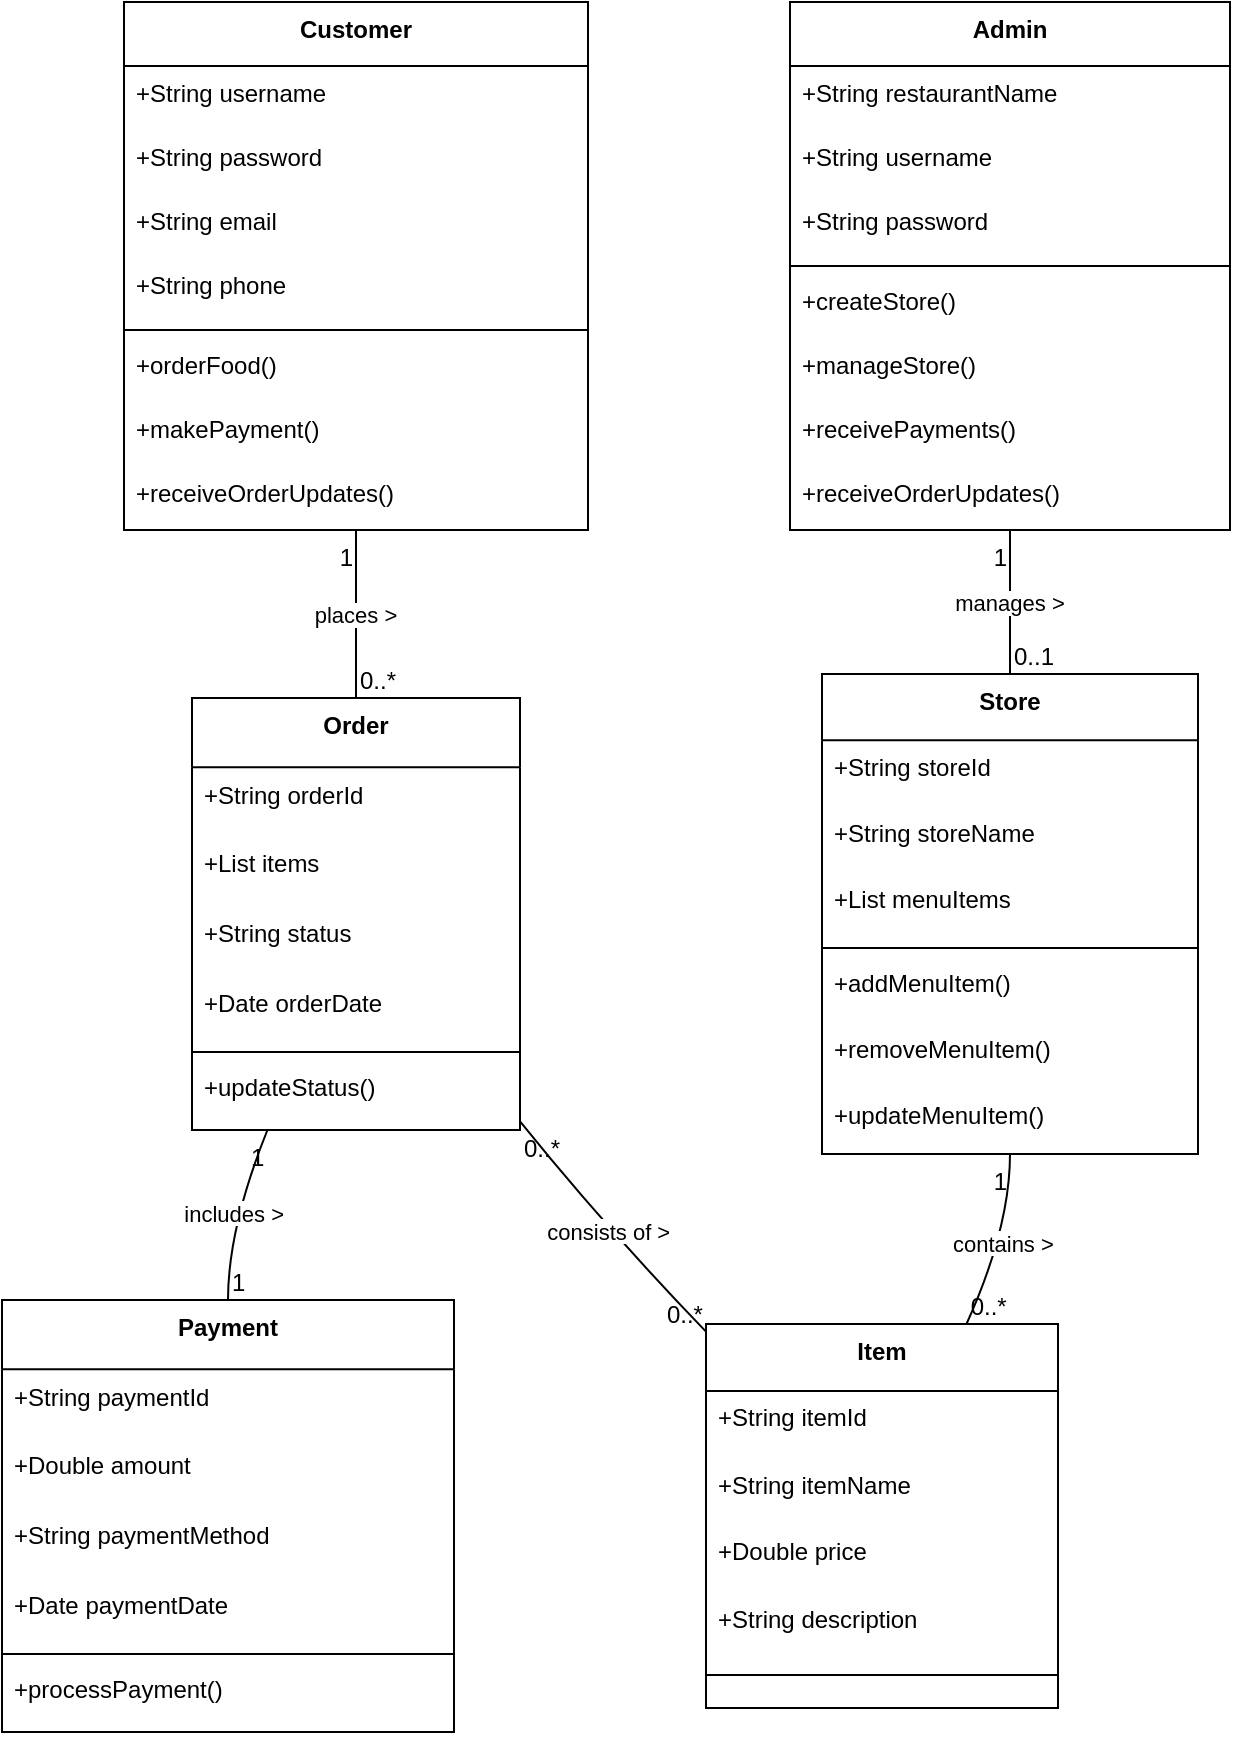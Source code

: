 <mxfile version="26.2.14">
  <diagram name="Page-1" id="WFeWQNXQ8AX0rbyTEfw6">
    <mxGraphModel>
      <root>
        <mxCell id="0" />
        <mxCell id="1" parent="0" />
        <mxCell id="2" value="Customer" style="swimlane;fontStyle=1;align=center;verticalAlign=top;childLayout=stackLayout;horizontal=1;startSize=32;horizontalStack=0;resizeParent=1;resizeParentMax=0;resizeLast=0;collapsible=0;marginBottom=0;" vertex="1" parent="1">
          <mxGeometry x="69" y="8" width="232" height="264" as="geometry" />
        </mxCell>
        <mxCell id="3" value="+String username" style="text;strokeColor=none;fillColor=none;align=left;verticalAlign=top;spacingLeft=4;spacingRight=4;overflow=hidden;rotatable=0;points=[[0,0.5],[1,0.5]];portConstraint=eastwest;" vertex="1" parent="2">
          <mxGeometry y="32" width="232" height="32" as="geometry" />
        </mxCell>
        <mxCell id="4" value="+String password" style="text;strokeColor=none;fillColor=none;align=left;verticalAlign=top;spacingLeft=4;spacingRight=4;overflow=hidden;rotatable=0;points=[[0,0.5],[1,0.5]];portConstraint=eastwest;" vertex="1" parent="2">
          <mxGeometry y="64" width="232" height="32" as="geometry" />
        </mxCell>
        <mxCell id="5" value="+String email" style="text;strokeColor=none;fillColor=none;align=left;verticalAlign=top;spacingLeft=4;spacingRight=4;overflow=hidden;rotatable=0;points=[[0,0.5],[1,0.5]];portConstraint=eastwest;" vertex="1" parent="2">
          <mxGeometry y="96" width="232" height="32" as="geometry" />
        </mxCell>
        <mxCell id="6" value="+String phone" style="text;strokeColor=none;fillColor=none;align=left;verticalAlign=top;spacingLeft=4;spacingRight=4;overflow=hidden;rotatable=0;points=[[0,0.5],[1,0.5]];portConstraint=eastwest;" vertex="1" parent="2">
          <mxGeometry y="128" width="232" height="32" as="geometry" />
        </mxCell>
        <mxCell id="7" style="line;strokeWidth=1;fillColor=none;align=left;verticalAlign=middle;spacingTop=-1;spacingLeft=3;spacingRight=3;rotatable=0;labelPosition=right;points=[];portConstraint=eastwest;strokeColor=inherit;" vertex="1" parent="2">
          <mxGeometry y="160" width="232" height="8" as="geometry" />
        </mxCell>
        <mxCell id="8" value="+orderFood()" style="text;strokeColor=none;fillColor=none;align=left;verticalAlign=top;spacingLeft=4;spacingRight=4;overflow=hidden;rotatable=0;points=[[0,0.5],[1,0.5]];portConstraint=eastwest;" vertex="1" parent="2">
          <mxGeometry y="168" width="232" height="32" as="geometry" />
        </mxCell>
        <mxCell id="9" value="+makePayment()" style="text;strokeColor=none;fillColor=none;align=left;verticalAlign=top;spacingLeft=4;spacingRight=4;overflow=hidden;rotatable=0;points=[[0,0.5],[1,0.5]];portConstraint=eastwest;" vertex="1" parent="2">
          <mxGeometry y="200" width="232" height="32" as="geometry" />
        </mxCell>
        <mxCell id="10" value="+receiveOrderUpdates()" style="text;strokeColor=none;fillColor=none;align=left;verticalAlign=top;spacingLeft=4;spacingRight=4;overflow=hidden;rotatable=0;points=[[0,0.5],[1,0.5]];portConstraint=eastwest;" vertex="1" parent="2">
          <mxGeometry y="232" width="232" height="32" as="geometry" />
        </mxCell>
        <mxCell id="11" value="Admin" style="swimlane;fontStyle=1;align=center;verticalAlign=top;childLayout=stackLayout;horizontal=1;startSize=32;horizontalStack=0;resizeParent=1;resizeParentMax=0;resizeLast=0;collapsible=0;marginBottom=0;" vertex="1" parent="1">
          <mxGeometry x="402" y="8" width="220" height="264" as="geometry" />
        </mxCell>
        <mxCell id="12" value="+String restaurantName" style="text;strokeColor=none;fillColor=none;align=left;verticalAlign=top;spacingLeft=4;spacingRight=4;overflow=hidden;rotatable=0;points=[[0,0.5],[1,0.5]];portConstraint=eastwest;" vertex="1" parent="11">
          <mxGeometry y="32" width="220" height="32" as="geometry" />
        </mxCell>
        <mxCell id="13" value="+String username" style="text;strokeColor=none;fillColor=none;align=left;verticalAlign=top;spacingLeft=4;spacingRight=4;overflow=hidden;rotatable=0;points=[[0,0.5],[1,0.5]];portConstraint=eastwest;" vertex="1" parent="11">
          <mxGeometry y="64" width="220" height="32" as="geometry" />
        </mxCell>
        <mxCell id="14" value="+String password" style="text;strokeColor=none;fillColor=none;align=left;verticalAlign=top;spacingLeft=4;spacingRight=4;overflow=hidden;rotatable=0;points=[[0,0.5],[1,0.5]];portConstraint=eastwest;" vertex="1" parent="11">
          <mxGeometry y="96" width="220" height="32" as="geometry" />
        </mxCell>
        <mxCell id="15" style="line;strokeWidth=1;fillColor=none;align=left;verticalAlign=middle;spacingTop=-1;spacingLeft=3;spacingRight=3;rotatable=0;labelPosition=right;points=[];portConstraint=eastwest;strokeColor=inherit;" vertex="1" parent="11">
          <mxGeometry y="128" width="220" height="8" as="geometry" />
        </mxCell>
        <mxCell id="16" value="+createStore()" style="text;strokeColor=none;fillColor=none;align=left;verticalAlign=top;spacingLeft=4;spacingRight=4;overflow=hidden;rotatable=0;points=[[0,0.5],[1,0.5]];portConstraint=eastwest;" vertex="1" parent="11">
          <mxGeometry y="136" width="220" height="32" as="geometry" />
        </mxCell>
        <mxCell id="17" value="+manageStore()" style="text;strokeColor=none;fillColor=none;align=left;verticalAlign=top;spacingLeft=4;spacingRight=4;overflow=hidden;rotatable=0;points=[[0,0.5],[1,0.5]];portConstraint=eastwest;" vertex="1" parent="11">
          <mxGeometry y="168" width="220" height="32" as="geometry" />
        </mxCell>
        <mxCell id="18" value="+receivePayments()" style="text;strokeColor=none;fillColor=none;align=left;verticalAlign=top;spacingLeft=4;spacingRight=4;overflow=hidden;rotatable=0;points=[[0,0.5],[1,0.5]];portConstraint=eastwest;" vertex="1" parent="11">
          <mxGeometry y="200" width="220" height="32" as="geometry" />
        </mxCell>
        <mxCell id="19" value="+receiveOrderUpdates()" style="text;strokeColor=none;fillColor=none;align=left;verticalAlign=top;spacingLeft=4;spacingRight=4;overflow=hidden;rotatable=0;points=[[0,0.5],[1,0.5]];portConstraint=eastwest;" vertex="1" parent="11">
          <mxGeometry y="232" width="220" height="32" as="geometry" />
        </mxCell>
        <mxCell id="20" value="Order" style="swimlane;fontStyle=1;align=center;verticalAlign=top;childLayout=stackLayout;horizontal=1;startSize=34.667;horizontalStack=0;resizeParent=1;resizeParentMax=0;resizeLast=0;collapsible=0;marginBottom=0;" vertex="1" parent="1">
          <mxGeometry x="103" y="356" width="164" height="216" as="geometry" />
        </mxCell>
        <mxCell id="21" value="+String orderId" style="text;strokeColor=none;fillColor=none;align=left;verticalAlign=top;spacingLeft=4;spacingRight=4;overflow=hidden;rotatable=0;points=[[0,0.5],[1,0.5]];portConstraint=eastwest;" vertex="1" parent="20">
          <mxGeometry y="35" width="164" height="35" as="geometry" />
        </mxCell>
        <mxCell id="22" value="+List items" style="text;strokeColor=none;fillColor=none;align=left;verticalAlign=top;spacingLeft=4;spacingRight=4;overflow=hidden;rotatable=0;points=[[0,0.5],[1,0.5]];portConstraint=eastwest;" vertex="1" parent="20">
          <mxGeometry y="69" width="164" height="35" as="geometry" />
        </mxCell>
        <mxCell id="23" value="+String status" style="text;strokeColor=none;fillColor=none;align=left;verticalAlign=top;spacingLeft=4;spacingRight=4;overflow=hidden;rotatable=0;points=[[0,0.5],[1,0.5]];portConstraint=eastwest;" vertex="1" parent="20">
          <mxGeometry y="104" width="164" height="35" as="geometry" />
        </mxCell>
        <mxCell id="24" value="+Date orderDate" style="text;strokeColor=none;fillColor=none;align=left;verticalAlign=top;spacingLeft=4;spacingRight=4;overflow=hidden;rotatable=0;points=[[0,0.5],[1,0.5]];portConstraint=eastwest;" vertex="1" parent="20">
          <mxGeometry y="139" width="164" height="35" as="geometry" />
        </mxCell>
        <mxCell id="25" style="line;strokeWidth=1;fillColor=none;align=left;verticalAlign=middle;spacingTop=-1;spacingLeft=3;spacingRight=3;rotatable=0;labelPosition=right;points=[];portConstraint=eastwest;strokeColor=inherit;" vertex="1" parent="20">
          <mxGeometry y="173" width="164" height="8" as="geometry" />
        </mxCell>
        <mxCell id="26" value="+updateStatus()" style="text;strokeColor=none;fillColor=none;align=left;verticalAlign=top;spacingLeft=4;spacingRight=4;overflow=hidden;rotatable=0;points=[[0,0.5],[1,0.5]];portConstraint=eastwest;" vertex="1" parent="20">
          <mxGeometry y="181" width="164" height="35" as="geometry" />
        </mxCell>
        <mxCell id="27" value="Store" style="swimlane;fontStyle=1;align=center;verticalAlign=top;childLayout=stackLayout;horizontal=1;startSize=33.143;horizontalStack=0;resizeParent=1;resizeParentMax=0;resizeLast=0;collapsible=0;marginBottom=0;" vertex="1" parent="1">
          <mxGeometry x="418" y="344" width="188" height="240" as="geometry" />
        </mxCell>
        <mxCell id="28" value="+String storeId" style="text;strokeColor=none;fillColor=none;align=left;verticalAlign=top;spacingLeft=4;spacingRight=4;overflow=hidden;rotatable=0;points=[[0,0.5],[1,0.5]];portConstraint=eastwest;" vertex="1" parent="27">
          <mxGeometry y="33" width="188" height="33" as="geometry" />
        </mxCell>
        <mxCell id="29" value="+String storeName" style="text;strokeColor=none;fillColor=none;align=left;verticalAlign=top;spacingLeft=4;spacingRight=4;overflow=hidden;rotatable=0;points=[[0,0.5],[1,0.5]];portConstraint=eastwest;" vertex="1" parent="27">
          <mxGeometry y="66" width="188" height="33" as="geometry" />
        </mxCell>
        <mxCell id="30" value="+List menuItems" style="text;strokeColor=none;fillColor=none;align=left;verticalAlign=top;spacingLeft=4;spacingRight=4;overflow=hidden;rotatable=0;points=[[0,0.5],[1,0.5]];portConstraint=eastwest;" vertex="1" parent="27">
          <mxGeometry y="99" width="188" height="33" as="geometry" />
        </mxCell>
        <mxCell id="31" style="line;strokeWidth=1;fillColor=none;align=left;verticalAlign=middle;spacingTop=-1;spacingLeft=3;spacingRight=3;rotatable=0;labelPosition=right;points=[];portConstraint=eastwest;strokeColor=inherit;" vertex="1" parent="27">
          <mxGeometry y="133" width="188" height="8" as="geometry" />
        </mxCell>
        <mxCell id="32" value="+addMenuItem()" style="text;strokeColor=none;fillColor=none;align=left;verticalAlign=top;spacingLeft=4;spacingRight=4;overflow=hidden;rotatable=0;points=[[0,0.5],[1,0.5]];portConstraint=eastwest;" vertex="1" parent="27">
          <mxGeometry y="141" width="188" height="33" as="geometry" />
        </mxCell>
        <mxCell id="33" value="+removeMenuItem()" style="text;strokeColor=none;fillColor=none;align=left;verticalAlign=top;spacingLeft=4;spacingRight=4;overflow=hidden;rotatable=0;points=[[0,0.5],[1,0.5]];portConstraint=eastwest;" vertex="1" parent="27">
          <mxGeometry y="174" width="188" height="33" as="geometry" />
        </mxCell>
        <mxCell id="34" value="+updateMenuItem()" style="text;strokeColor=none;fillColor=none;align=left;verticalAlign=top;spacingLeft=4;spacingRight=4;overflow=hidden;rotatable=0;points=[[0,0.5],[1,0.5]];portConstraint=eastwest;" vertex="1" parent="27">
          <mxGeometry y="207" width="188" height="33" as="geometry" />
        </mxCell>
        <mxCell id="35" value="Payment" style="swimlane;fontStyle=1;align=center;verticalAlign=top;childLayout=stackLayout;horizontal=1;startSize=34.667;horizontalStack=0;resizeParent=1;resizeParentMax=0;resizeLast=0;collapsible=0;marginBottom=0;" vertex="1" parent="1">
          <mxGeometry x="8" y="657" width="226" height="216" as="geometry" />
        </mxCell>
        <mxCell id="36" value="+String paymentId" style="text;strokeColor=none;fillColor=none;align=left;verticalAlign=top;spacingLeft=4;spacingRight=4;overflow=hidden;rotatable=0;points=[[0,0.5],[1,0.5]];portConstraint=eastwest;" vertex="1" parent="35">
          <mxGeometry y="35" width="226" height="35" as="geometry" />
        </mxCell>
        <mxCell id="37" value="+Double amount" style="text;strokeColor=none;fillColor=none;align=left;verticalAlign=top;spacingLeft=4;spacingRight=4;overflow=hidden;rotatable=0;points=[[0,0.5],[1,0.5]];portConstraint=eastwest;" vertex="1" parent="35">
          <mxGeometry y="69" width="226" height="35" as="geometry" />
        </mxCell>
        <mxCell id="38" value="+String paymentMethod" style="text;strokeColor=none;fillColor=none;align=left;verticalAlign=top;spacingLeft=4;spacingRight=4;overflow=hidden;rotatable=0;points=[[0,0.5],[1,0.5]];portConstraint=eastwest;" vertex="1" parent="35">
          <mxGeometry y="104" width="226" height="35" as="geometry" />
        </mxCell>
        <mxCell id="39" value="+Date paymentDate" style="text;strokeColor=none;fillColor=none;align=left;verticalAlign=top;spacingLeft=4;spacingRight=4;overflow=hidden;rotatable=0;points=[[0,0.5],[1,0.5]];portConstraint=eastwest;" vertex="1" parent="35">
          <mxGeometry y="139" width="226" height="35" as="geometry" />
        </mxCell>
        <mxCell id="40" style="line;strokeWidth=1;fillColor=none;align=left;verticalAlign=middle;spacingTop=-1;spacingLeft=3;spacingRight=3;rotatable=0;labelPosition=right;points=[];portConstraint=eastwest;strokeColor=inherit;" vertex="1" parent="35">
          <mxGeometry y="173" width="226" height="8" as="geometry" />
        </mxCell>
        <mxCell id="41" value="+processPayment()" style="text;strokeColor=none;fillColor=none;align=left;verticalAlign=top;spacingLeft=4;spacingRight=4;overflow=hidden;rotatable=0;points=[[0,0.5],[1,0.5]];portConstraint=eastwest;" vertex="1" parent="35">
          <mxGeometry y="181" width="226" height="35" as="geometry" />
        </mxCell>
        <mxCell id="42" value="Item" style="swimlane;fontStyle=1;align=center;verticalAlign=top;childLayout=stackLayout;horizontal=1;startSize=33.455;horizontalStack=0;resizeParent=1;resizeParentMax=0;resizeLast=0;collapsible=0;marginBottom=0;" vertex="1" parent="1">
          <mxGeometry x="360" y="669" width="176" height="192" as="geometry" />
        </mxCell>
        <mxCell id="43" value="+String itemId" style="text;strokeColor=none;fillColor=none;align=left;verticalAlign=top;spacingLeft=4;spacingRight=4;overflow=hidden;rotatable=0;points=[[0,0.5],[1,0.5]];portConstraint=eastwest;" vertex="1" parent="42">
          <mxGeometry y="33" width="176" height="33" as="geometry" />
        </mxCell>
        <mxCell id="44" value="+String itemName" style="text;strokeColor=none;fillColor=none;align=left;verticalAlign=top;spacingLeft=4;spacingRight=4;overflow=hidden;rotatable=0;points=[[0,0.5],[1,0.5]];portConstraint=eastwest;" vertex="1" parent="42">
          <mxGeometry y="67" width="176" height="33" as="geometry" />
        </mxCell>
        <mxCell id="45" value="+Double price" style="text;strokeColor=none;fillColor=none;align=left;verticalAlign=top;spacingLeft=4;spacingRight=4;overflow=hidden;rotatable=0;points=[[0,0.5],[1,0.5]];portConstraint=eastwest;" vertex="1" parent="42">
          <mxGeometry y="100" width="176" height="33" as="geometry" />
        </mxCell>
        <mxCell id="46" value="+String description" style="text;strokeColor=none;fillColor=none;align=left;verticalAlign=top;spacingLeft=4;spacingRight=4;overflow=hidden;rotatable=0;points=[[0,0.5],[1,0.5]];portConstraint=eastwest;" vertex="1" parent="42">
          <mxGeometry y="134" width="176" height="33" as="geometry" />
        </mxCell>
        <mxCell id="47" style="line;strokeWidth=1;fillColor=none;align=left;verticalAlign=middle;spacingTop=-1;spacingLeft=3;spacingRight=3;rotatable=0;labelPosition=right;points=[];portConstraint=eastwest;strokeColor=inherit;" vertex="1" parent="42">
          <mxGeometry y="167" width="176" height="17" as="geometry" />
        </mxCell>
        <mxCell id="48" value="places &gt;" style="curved=1;startArrow=none;endArrow=none;exitX=0.5;exitY=1;entryX=0.5;entryY=0;" edge="1" parent="1" source="2" target="20">
          <mxGeometry relative="1" as="geometry">
            <Array as="points" />
          </mxGeometry>
        </mxCell>
        <mxCell id="49" value="1" style="edgeLabel;resizable=0;labelBackgroundColor=none;fontSize=12;align=right;verticalAlign=top;" vertex="1" parent="48">
          <mxGeometry x="-1" relative="1" as="geometry" />
        </mxCell>
        <mxCell id="50" value="0..*" style="edgeLabel;resizable=0;labelBackgroundColor=none;fontSize=12;align=left;verticalAlign=bottom;" vertex="1" parent="48">
          <mxGeometry x="1" relative="1" as="geometry" />
        </mxCell>
        <mxCell id="51" value="manages &gt;" style="curved=1;startArrow=none;endArrow=none;exitX=0.5;exitY=1;entryX=0.5;entryY=0;" edge="1" parent="1" source="11" target="27">
          <mxGeometry relative="1" as="geometry">
            <Array as="points" />
          </mxGeometry>
        </mxCell>
        <mxCell id="52" value="1" style="edgeLabel;resizable=0;labelBackgroundColor=none;fontSize=12;align=right;verticalAlign=top;" vertex="1" parent="51">
          <mxGeometry x="-1" relative="1" as="geometry" />
        </mxCell>
        <mxCell id="53" value="0..1" style="edgeLabel;resizable=0;labelBackgroundColor=none;fontSize=12;align=left;verticalAlign=bottom;" vertex="1" parent="51">
          <mxGeometry x="1" relative="1" as="geometry" />
        </mxCell>
        <mxCell id="54" value="contains &gt;" style="curved=1;startArrow=none;endArrow=none;exitX=0.5;exitY=1;entryX=0.74;entryY=0;" edge="1" parent="1" source="27" target="42">
          <mxGeometry relative="1" as="geometry">
            <Array as="points">
              <mxPoint x="512" y="621" />
            </Array>
          </mxGeometry>
        </mxCell>
        <mxCell id="55" value="1" style="edgeLabel;resizable=0;labelBackgroundColor=none;fontSize=12;align=right;verticalAlign=top;" vertex="1" parent="54">
          <mxGeometry x="-1" relative="1" as="geometry" />
        </mxCell>
        <mxCell id="56" value="0..*" style="edgeLabel;resizable=0;labelBackgroundColor=none;fontSize=12;align=left;verticalAlign=bottom;" vertex="1" parent="54">
          <mxGeometry x="1" relative="1" as="geometry" />
        </mxCell>
        <mxCell id="57" value="includes &gt;" style="curved=1;startArrow=none;endArrow=none;exitX=0.23;exitY=1;entryX=0.5;entryY=0;" edge="1" parent="1" source="20" target="35">
          <mxGeometry relative="1" as="geometry">
            <Array as="points">
              <mxPoint x="121" y="621" />
            </Array>
          </mxGeometry>
        </mxCell>
        <mxCell id="58" value="1" style="edgeLabel;resizable=0;labelBackgroundColor=none;fontSize=12;align=right;verticalAlign=top;" vertex="1" parent="57">
          <mxGeometry x="-1" relative="1" as="geometry" />
        </mxCell>
        <mxCell id="59" value="1" style="edgeLabel;resizable=0;labelBackgroundColor=none;fontSize=12;align=left;verticalAlign=bottom;" vertex="1" parent="57">
          <mxGeometry x="1" relative="1" as="geometry" />
        </mxCell>
        <mxCell id="60" value="consists of &gt;" style="curved=1;startArrow=none;endArrow=none;exitX=1;exitY=0.98;entryX=0;entryY=0.02;" edge="1" parent="1" source="20" target="42">
          <mxGeometry relative="1" as="geometry">
            <Array as="points">
              <mxPoint x="310" y="621" />
            </Array>
          </mxGeometry>
        </mxCell>
        <mxCell id="61" value="0..*" style="edgeLabel;resizable=0;labelBackgroundColor=none;fontSize=12;align=left;verticalAlign=top;" vertex="1" parent="60">
          <mxGeometry x="-1" relative="1" as="geometry" />
        </mxCell>
        <mxCell id="62" value="0..*" style="edgeLabel;resizable=0;labelBackgroundColor=none;fontSize=12;align=right;verticalAlign=bottom;" vertex="1" parent="60">
          <mxGeometry x="1" relative="1" as="geometry" />
        </mxCell>
      </root>
    </mxGraphModel>
  </diagram>
</mxfile>

